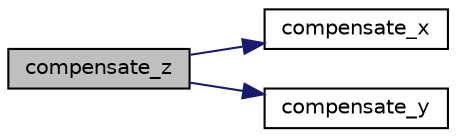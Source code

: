 digraph "compensate_z"
{
  edge [fontname="Helvetica",fontsize="10",labelfontname="Helvetica",labelfontsize="10"];
  node [fontname="Helvetica",fontsize="10",shape=record];
  rankdir="LR";
  Node1 [label="compensate_z",height=0.2,width=0.4,color="black", fillcolor="grey75", style="filled", fontcolor="black"];
  Node1 -> Node2 [color="midnightblue",fontsize="10",style="solid",fontname="Helvetica"];
  Node2 [label="compensate_x",height=0.2,width=0.4,color="black", fillcolor="white", style="filled",URL="$bmm150_8c.html#a97392f7098a598cd4149dcf08091db0a",tooltip="This internal API is used to obtain the compensated magnetometer X axis data in float. "];
  Node1 -> Node3 [color="midnightblue",fontsize="10",style="solid",fontname="Helvetica"];
  Node3 [label="compensate_y",height=0.2,width=0.4,color="black", fillcolor="white", style="filled",URL="$bmm150_8c.html#ae7266bbdfb938c6a1e3013556a529b86",tooltip="This internal API is used to obtain the compensated magnetometer Y axis data in float. "];
}
